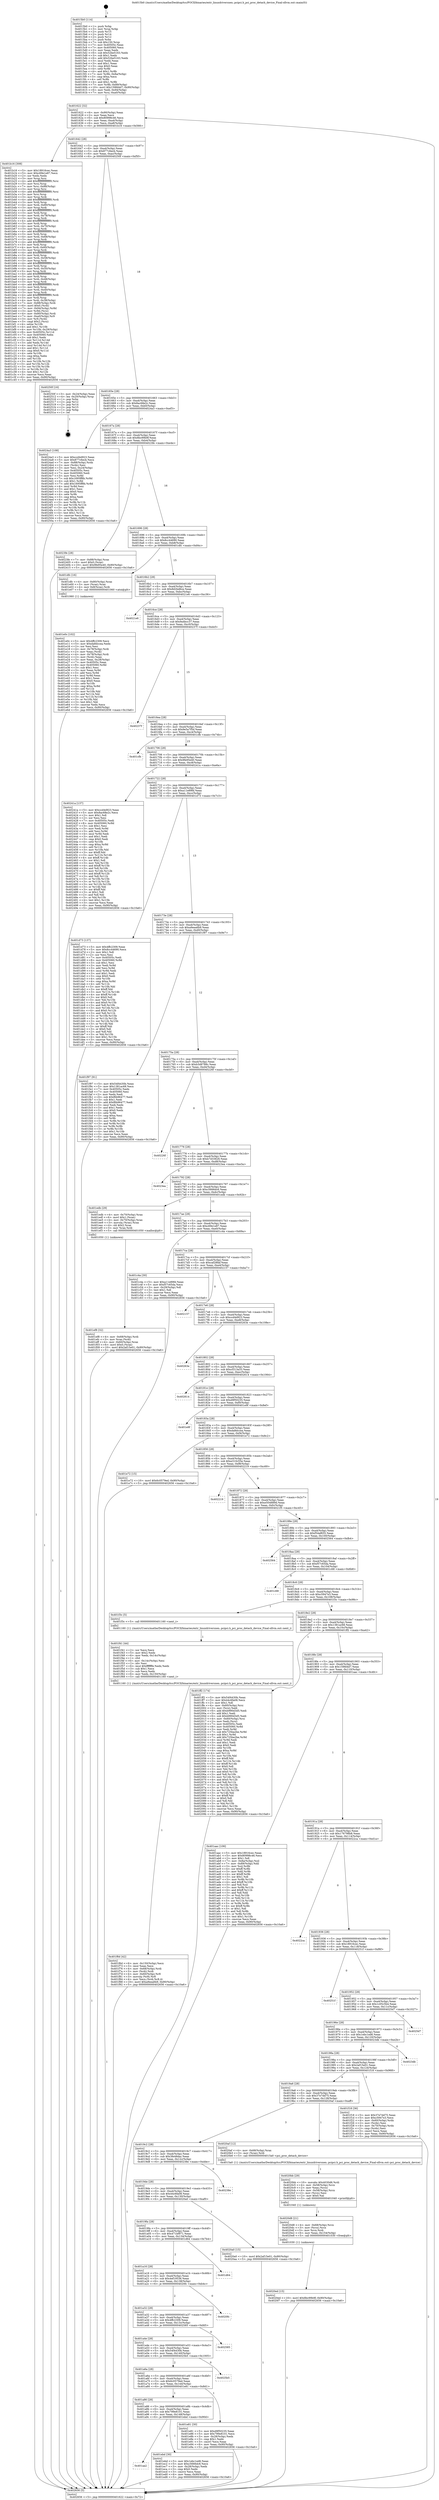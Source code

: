 digraph "0x4015b0" {
  label = "0x4015b0 (/mnt/c/Users/mathe/Desktop/tcc/POCII/binaries/extr_linuxdriversxen..pcipci.h_pci_proc_detach_device_Final-ollvm.out::main(0))"
  labelloc = "t"
  node[shape=record]

  Entry [label="",width=0.3,height=0.3,shape=circle,fillcolor=black,style=filled]
  "0x401622" [label="{
     0x401622 [32]\l
     | [instrs]\l
     &nbsp;&nbsp;0x401622 \<+6\>: mov -0x90(%rbp),%eax\l
     &nbsp;&nbsp;0x401628 \<+2\>: mov %eax,%ecx\l
     &nbsp;&nbsp;0x40162a \<+6\>: sub $0x80998c46,%ecx\l
     &nbsp;&nbsp;0x401630 \<+6\>: mov %eax,-0xa4(%rbp)\l
     &nbsp;&nbsp;0x401636 \<+6\>: mov %ecx,-0xa8(%rbp)\l
     &nbsp;&nbsp;0x40163c \<+6\>: je 0000000000401b16 \<main+0x566\>\l
  }"]
  "0x401b16" [label="{
     0x401b16 [308]\l
     | [instrs]\l
     &nbsp;&nbsp;0x401b16 \<+5\>: mov $0x18916cec,%eax\l
     &nbsp;&nbsp;0x401b1b \<+5\>: mov $0xc69e1e87,%ecx\l
     &nbsp;&nbsp;0x401b20 \<+2\>: xor %edx,%edx\l
     &nbsp;&nbsp;0x401b22 \<+3\>: mov %rsp,%rsi\l
     &nbsp;&nbsp;0x401b25 \<+4\>: add $0xfffffffffffffff0,%rsi\l
     &nbsp;&nbsp;0x401b29 \<+3\>: mov %rsi,%rsp\l
     &nbsp;&nbsp;0x401b2c \<+7\>: mov %rsi,-0x88(%rbp)\l
     &nbsp;&nbsp;0x401b33 \<+3\>: mov %rsp,%rsi\l
     &nbsp;&nbsp;0x401b36 \<+4\>: add $0xfffffffffffffff0,%rsi\l
     &nbsp;&nbsp;0x401b3a \<+3\>: mov %rsi,%rsp\l
     &nbsp;&nbsp;0x401b3d \<+3\>: mov %rsp,%rdi\l
     &nbsp;&nbsp;0x401b40 \<+4\>: add $0xfffffffffffffff0,%rdi\l
     &nbsp;&nbsp;0x401b44 \<+3\>: mov %rdi,%rsp\l
     &nbsp;&nbsp;0x401b47 \<+4\>: mov %rdi,-0x80(%rbp)\l
     &nbsp;&nbsp;0x401b4b \<+3\>: mov %rsp,%rdi\l
     &nbsp;&nbsp;0x401b4e \<+4\>: add $0xfffffffffffffff0,%rdi\l
     &nbsp;&nbsp;0x401b52 \<+3\>: mov %rdi,%rsp\l
     &nbsp;&nbsp;0x401b55 \<+4\>: mov %rdi,-0x78(%rbp)\l
     &nbsp;&nbsp;0x401b59 \<+3\>: mov %rsp,%rdi\l
     &nbsp;&nbsp;0x401b5c \<+4\>: add $0xfffffffffffffff0,%rdi\l
     &nbsp;&nbsp;0x401b60 \<+3\>: mov %rdi,%rsp\l
     &nbsp;&nbsp;0x401b63 \<+4\>: mov %rdi,-0x70(%rbp)\l
     &nbsp;&nbsp;0x401b67 \<+3\>: mov %rsp,%rdi\l
     &nbsp;&nbsp;0x401b6a \<+4\>: add $0xfffffffffffffff0,%rdi\l
     &nbsp;&nbsp;0x401b6e \<+3\>: mov %rdi,%rsp\l
     &nbsp;&nbsp;0x401b71 \<+4\>: mov %rdi,-0x68(%rbp)\l
     &nbsp;&nbsp;0x401b75 \<+3\>: mov %rsp,%rdi\l
     &nbsp;&nbsp;0x401b78 \<+4\>: add $0xfffffffffffffff0,%rdi\l
     &nbsp;&nbsp;0x401b7c \<+3\>: mov %rdi,%rsp\l
     &nbsp;&nbsp;0x401b7f \<+4\>: mov %rdi,-0x60(%rbp)\l
     &nbsp;&nbsp;0x401b83 \<+3\>: mov %rsp,%rdi\l
     &nbsp;&nbsp;0x401b86 \<+4\>: add $0xfffffffffffffff0,%rdi\l
     &nbsp;&nbsp;0x401b8a \<+3\>: mov %rdi,%rsp\l
     &nbsp;&nbsp;0x401b8d \<+4\>: mov %rdi,-0x58(%rbp)\l
     &nbsp;&nbsp;0x401b91 \<+3\>: mov %rsp,%rdi\l
     &nbsp;&nbsp;0x401b94 \<+4\>: add $0xfffffffffffffff0,%rdi\l
     &nbsp;&nbsp;0x401b98 \<+3\>: mov %rdi,%rsp\l
     &nbsp;&nbsp;0x401b9b \<+4\>: mov %rdi,-0x50(%rbp)\l
     &nbsp;&nbsp;0x401b9f \<+3\>: mov %rsp,%rdi\l
     &nbsp;&nbsp;0x401ba2 \<+4\>: add $0xfffffffffffffff0,%rdi\l
     &nbsp;&nbsp;0x401ba6 \<+3\>: mov %rdi,%rsp\l
     &nbsp;&nbsp;0x401ba9 \<+4\>: mov %rdi,-0x48(%rbp)\l
     &nbsp;&nbsp;0x401bad \<+3\>: mov %rsp,%rdi\l
     &nbsp;&nbsp;0x401bb0 \<+4\>: add $0xfffffffffffffff0,%rdi\l
     &nbsp;&nbsp;0x401bb4 \<+3\>: mov %rdi,%rsp\l
     &nbsp;&nbsp;0x401bb7 \<+4\>: mov %rdi,-0x40(%rbp)\l
     &nbsp;&nbsp;0x401bbb \<+3\>: mov %rsp,%rdi\l
     &nbsp;&nbsp;0x401bbe \<+4\>: add $0xfffffffffffffff0,%rdi\l
     &nbsp;&nbsp;0x401bc2 \<+3\>: mov %rdi,%rsp\l
     &nbsp;&nbsp;0x401bc5 \<+4\>: mov %rdi,-0x38(%rbp)\l
     &nbsp;&nbsp;0x401bc9 \<+7\>: mov -0x88(%rbp),%rdi\l
     &nbsp;&nbsp;0x401bd0 \<+6\>: movl $0x0,(%rdi)\l
     &nbsp;&nbsp;0x401bd6 \<+7\>: mov -0x94(%rbp),%r8d\l
     &nbsp;&nbsp;0x401bdd \<+3\>: mov %r8d,(%rsi)\l
     &nbsp;&nbsp;0x401be0 \<+4\>: mov -0x80(%rbp),%rdi\l
     &nbsp;&nbsp;0x401be4 \<+7\>: mov -0xa0(%rbp),%r9\l
     &nbsp;&nbsp;0x401beb \<+3\>: mov %r9,(%rdi)\l
     &nbsp;&nbsp;0x401bee \<+3\>: cmpl $0x2,(%rsi)\l
     &nbsp;&nbsp;0x401bf1 \<+4\>: setne %r10b\l
     &nbsp;&nbsp;0x401bf5 \<+4\>: and $0x1,%r10b\l
     &nbsp;&nbsp;0x401bf9 \<+4\>: mov %r10b,-0x29(%rbp)\l
     &nbsp;&nbsp;0x401bfd \<+8\>: mov 0x40505c,%r11d\l
     &nbsp;&nbsp;0x401c05 \<+7\>: mov 0x405060,%ebx\l
     &nbsp;&nbsp;0x401c0c \<+3\>: sub $0x1,%edx\l
     &nbsp;&nbsp;0x401c0f \<+3\>: mov %r11d,%r14d\l
     &nbsp;&nbsp;0x401c12 \<+3\>: add %edx,%r14d\l
     &nbsp;&nbsp;0x401c15 \<+4\>: imul %r14d,%r11d\l
     &nbsp;&nbsp;0x401c19 \<+4\>: and $0x1,%r11d\l
     &nbsp;&nbsp;0x401c1d \<+4\>: cmp $0x0,%r11d\l
     &nbsp;&nbsp;0x401c21 \<+4\>: sete %r10b\l
     &nbsp;&nbsp;0x401c25 \<+3\>: cmp $0xa,%ebx\l
     &nbsp;&nbsp;0x401c28 \<+4\>: setl %r15b\l
     &nbsp;&nbsp;0x401c2c \<+3\>: mov %r10b,%r12b\l
     &nbsp;&nbsp;0x401c2f \<+3\>: and %r15b,%r12b\l
     &nbsp;&nbsp;0x401c32 \<+3\>: xor %r15b,%r10b\l
     &nbsp;&nbsp;0x401c35 \<+3\>: or %r10b,%r12b\l
     &nbsp;&nbsp;0x401c38 \<+4\>: test $0x1,%r12b\l
     &nbsp;&nbsp;0x401c3c \<+3\>: cmovne %ecx,%eax\l
     &nbsp;&nbsp;0x401c3f \<+6\>: mov %eax,-0x90(%rbp)\l
     &nbsp;&nbsp;0x401c45 \<+5\>: jmp 0000000000402656 \<main+0x10a6\>\l
  }"]
  "0x401642" [label="{
     0x401642 [28]\l
     | [instrs]\l
     &nbsp;&nbsp;0x401642 \<+5\>: jmp 0000000000401647 \<main+0x97\>\l
     &nbsp;&nbsp;0x401647 \<+6\>: mov -0xa4(%rbp),%eax\l
     &nbsp;&nbsp;0x40164d \<+5\>: sub $0x877c6ecb,%eax\l
     &nbsp;&nbsp;0x401652 \<+6\>: mov %eax,-0xac(%rbp)\l
     &nbsp;&nbsp;0x401658 \<+6\>: je 000000000040250f \<main+0xf5f\>\l
  }"]
  Exit [label="",width=0.3,height=0.3,shape=circle,fillcolor=black,style=filled,peripheries=2]
  "0x40250f" [label="{
     0x40250f [16]\l
     | [instrs]\l
     &nbsp;&nbsp;0x40250f \<+3\>: mov -0x24(%rbp),%eax\l
     &nbsp;&nbsp;0x402512 \<+4\>: lea -0x20(%rbp),%rsp\l
     &nbsp;&nbsp;0x402516 \<+1\>: pop %rbx\l
     &nbsp;&nbsp;0x402517 \<+2\>: pop %r12\l
     &nbsp;&nbsp;0x402519 \<+2\>: pop %r14\l
     &nbsp;&nbsp;0x40251b \<+2\>: pop %r15\l
     &nbsp;&nbsp;0x40251d \<+1\>: pop %rbp\l
     &nbsp;&nbsp;0x40251e \<+1\>: ret\l
  }"]
  "0x40165e" [label="{
     0x40165e [28]\l
     | [instrs]\l
     &nbsp;&nbsp;0x40165e \<+5\>: jmp 0000000000401663 \<main+0xb3\>\l
     &nbsp;&nbsp;0x401663 \<+6\>: mov -0xa4(%rbp),%eax\l
     &nbsp;&nbsp;0x401669 \<+5\>: sub $0x8ac68e2c,%eax\l
     &nbsp;&nbsp;0x40166e \<+6\>: mov %eax,-0xb0(%rbp)\l
     &nbsp;&nbsp;0x401674 \<+6\>: je 00000000004024a3 \<main+0xef3\>\l
  }"]
  "0x4020ed" [label="{
     0x4020ed [15]\l
     | [instrs]\l
     &nbsp;&nbsp;0x4020ed \<+10\>: movl $0x8bc99b9f,-0x90(%rbp)\l
     &nbsp;&nbsp;0x4020f7 \<+5\>: jmp 0000000000402656 \<main+0x10a6\>\l
  }"]
  "0x4024a3" [label="{
     0x4024a3 [108]\l
     | [instrs]\l
     &nbsp;&nbsp;0x4024a3 \<+5\>: mov $0xccd4d923,%eax\l
     &nbsp;&nbsp;0x4024a8 \<+5\>: mov $0x877c6ecb,%ecx\l
     &nbsp;&nbsp;0x4024ad \<+7\>: mov -0x88(%rbp),%rdx\l
     &nbsp;&nbsp;0x4024b4 \<+2\>: mov (%rdx),%esi\l
     &nbsp;&nbsp;0x4024b6 \<+3\>: mov %esi,-0x24(%rbp)\l
     &nbsp;&nbsp;0x4024b9 \<+7\>: mov 0x40505c,%esi\l
     &nbsp;&nbsp;0x4024c0 \<+7\>: mov 0x405060,%edi\l
     &nbsp;&nbsp;0x4024c7 \<+3\>: mov %esi,%r8d\l
     &nbsp;&nbsp;0x4024ca \<+7\>: sub $0x1695ff8b,%r8d\l
     &nbsp;&nbsp;0x4024d1 \<+4\>: sub $0x1,%r8d\l
     &nbsp;&nbsp;0x4024d5 \<+7\>: add $0x1695ff8b,%r8d\l
     &nbsp;&nbsp;0x4024dc \<+4\>: imul %r8d,%esi\l
     &nbsp;&nbsp;0x4024e0 \<+3\>: and $0x1,%esi\l
     &nbsp;&nbsp;0x4024e3 \<+3\>: cmp $0x0,%esi\l
     &nbsp;&nbsp;0x4024e6 \<+4\>: sete %r9b\l
     &nbsp;&nbsp;0x4024ea \<+3\>: cmp $0xa,%edi\l
     &nbsp;&nbsp;0x4024ed \<+4\>: setl %r10b\l
     &nbsp;&nbsp;0x4024f1 \<+3\>: mov %r9b,%r11b\l
     &nbsp;&nbsp;0x4024f4 \<+3\>: and %r10b,%r11b\l
     &nbsp;&nbsp;0x4024f7 \<+3\>: xor %r10b,%r9b\l
     &nbsp;&nbsp;0x4024fa \<+3\>: or %r9b,%r11b\l
     &nbsp;&nbsp;0x4024fd \<+4\>: test $0x1,%r11b\l
     &nbsp;&nbsp;0x402501 \<+3\>: cmovne %ecx,%eax\l
     &nbsp;&nbsp;0x402504 \<+6\>: mov %eax,-0x90(%rbp)\l
     &nbsp;&nbsp;0x40250a \<+5\>: jmp 0000000000402656 \<main+0x10a6\>\l
  }"]
  "0x40167a" [label="{
     0x40167a [28]\l
     | [instrs]\l
     &nbsp;&nbsp;0x40167a \<+5\>: jmp 000000000040167f \<main+0xcf\>\l
     &nbsp;&nbsp;0x40167f \<+6\>: mov -0xa4(%rbp),%eax\l
     &nbsp;&nbsp;0x401685 \<+5\>: sub $0x8bc99b9f,%eax\l
     &nbsp;&nbsp;0x40168a \<+6\>: mov %eax,-0xb4(%rbp)\l
     &nbsp;&nbsp;0x401690 \<+6\>: je 00000000004023fe \<main+0xe4e\>\l
  }"]
  "0x4020d8" [label="{
     0x4020d8 [21]\l
     | [instrs]\l
     &nbsp;&nbsp;0x4020d8 \<+4\>: mov -0x68(%rbp),%rcx\l
     &nbsp;&nbsp;0x4020dc \<+3\>: mov (%rcx),%rcx\l
     &nbsp;&nbsp;0x4020df \<+3\>: mov %rcx,%rdi\l
     &nbsp;&nbsp;0x4020e2 \<+6\>: mov %eax,-0x154(%rbp)\l
     &nbsp;&nbsp;0x4020e8 \<+5\>: call 0000000000401030 \<free@plt\>\l
     | [calls]\l
     &nbsp;&nbsp;0x401030 \{1\} (unknown)\l
  }"]
  "0x4023fe" [label="{
     0x4023fe [28]\l
     | [instrs]\l
     &nbsp;&nbsp;0x4023fe \<+7\>: mov -0x88(%rbp),%rax\l
     &nbsp;&nbsp;0x402405 \<+6\>: movl $0x0,(%rax)\l
     &nbsp;&nbsp;0x40240b \<+10\>: movl $0x9fe95e40,-0x90(%rbp)\l
     &nbsp;&nbsp;0x402415 \<+5\>: jmp 0000000000402656 \<main+0x10a6\>\l
  }"]
  "0x401696" [label="{
     0x401696 [28]\l
     | [instrs]\l
     &nbsp;&nbsp;0x401696 \<+5\>: jmp 000000000040169b \<main+0xeb\>\l
     &nbsp;&nbsp;0x40169b \<+6\>: mov -0xa4(%rbp),%eax\l
     &nbsp;&nbsp;0x4016a1 \<+5\>: sub $0x8cc44690,%eax\l
     &nbsp;&nbsp;0x4016a6 \<+6\>: mov %eax,-0xb8(%rbp)\l
     &nbsp;&nbsp;0x4016ac \<+6\>: je 0000000000401dfc \<main+0x84c\>\l
  }"]
  "0x4020bb" [label="{
     0x4020bb [29]\l
     | [instrs]\l
     &nbsp;&nbsp;0x4020bb \<+10\>: movabs $0x4030d6,%rdi\l
     &nbsp;&nbsp;0x4020c5 \<+4\>: mov -0x58(%rbp),%rcx\l
     &nbsp;&nbsp;0x4020c9 \<+2\>: mov %eax,(%rcx)\l
     &nbsp;&nbsp;0x4020cb \<+4\>: mov -0x58(%rbp),%rcx\l
     &nbsp;&nbsp;0x4020cf \<+2\>: mov (%rcx),%esi\l
     &nbsp;&nbsp;0x4020d1 \<+2\>: mov $0x0,%al\l
     &nbsp;&nbsp;0x4020d3 \<+5\>: call 0000000000401040 \<printf@plt\>\l
     | [calls]\l
     &nbsp;&nbsp;0x401040 \{1\} (unknown)\l
  }"]
  "0x401dfc" [label="{
     0x401dfc [16]\l
     | [instrs]\l
     &nbsp;&nbsp;0x401dfc \<+4\>: mov -0x80(%rbp),%rax\l
     &nbsp;&nbsp;0x401e00 \<+3\>: mov (%rax),%rax\l
     &nbsp;&nbsp;0x401e03 \<+4\>: mov 0x8(%rax),%rdi\l
     &nbsp;&nbsp;0x401e07 \<+5\>: call 0000000000401060 \<atoi@plt\>\l
     | [calls]\l
     &nbsp;&nbsp;0x401060 \{1\} (unknown)\l
  }"]
  "0x4016b2" [label="{
     0x4016b2 [28]\l
     | [instrs]\l
     &nbsp;&nbsp;0x4016b2 \<+5\>: jmp 00000000004016b7 \<main+0x107\>\l
     &nbsp;&nbsp;0x4016b7 \<+6\>: mov -0xa4(%rbp),%eax\l
     &nbsp;&nbsp;0x4016bd \<+5\>: sub $0x8d2bd6ce,%eax\l
     &nbsp;&nbsp;0x4016c2 \<+6\>: mov %eax,-0xbc(%rbp)\l
     &nbsp;&nbsp;0x4016c8 \<+6\>: je 00000000004021e6 \<main+0xc36\>\l
  }"]
  "0x401f6d" [label="{
     0x401f6d [42]\l
     | [instrs]\l
     &nbsp;&nbsp;0x401f6d \<+6\>: mov -0x150(%rbp),%ecx\l
     &nbsp;&nbsp;0x401f73 \<+3\>: imul %eax,%ecx\l
     &nbsp;&nbsp;0x401f76 \<+4\>: mov -0x68(%rbp),%rdi\l
     &nbsp;&nbsp;0x401f7a \<+3\>: mov (%rdi),%rdi\l
     &nbsp;&nbsp;0x401f7d \<+4\>: mov -0x60(%rbp),%r8\l
     &nbsp;&nbsp;0x401f81 \<+3\>: movslq (%r8),%r8\l
     &nbsp;&nbsp;0x401f84 \<+4\>: mov %ecx,(%rdi,%r8,4)\l
     &nbsp;&nbsp;0x401f88 \<+10\>: movl $0xa9eea6b9,-0x90(%rbp)\l
     &nbsp;&nbsp;0x401f92 \<+5\>: jmp 0000000000402656 \<main+0x10a6\>\l
  }"]
  "0x4021e6" [label="{
     0x4021e6\l
  }", style=dashed]
  "0x4016ce" [label="{
     0x4016ce [28]\l
     | [instrs]\l
     &nbsp;&nbsp;0x4016ce \<+5\>: jmp 00000000004016d3 \<main+0x123\>\l
     &nbsp;&nbsp;0x4016d3 \<+6\>: mov -0xa4(%rbp),%eax\l
     &nbsp;&nbsp;0x4016d9 \<+5\>: sub $0x9a4bcc37,%eax\l
     &nbsp;&nbsp;0x4016de \<+6\>: mov %eax,-0xc0(%rbp)\l
     &nbsp;&nbsp;0x4016e4 \<+6\>: je 000000000040237f \<main+0xdcf\>\l
  }"]
  "0x401f41" [label="{
     0x401f41 [44]\l
     | [instrs]\l
     &nbsp;&nbsp;0x401f41 \<+2\>: xor %ecx,%ecx\l
     &nbsp;&nbsp;0x401f43 \<+5\>: mov $0x2,%edx\l
     &nbsp;&nbsp;0x401f48 \<+6\>: mov %edx,-0x14c(%rbp)\l
     &nbsp;&nbsp;0x401f4e \<+1\>: cltd\l
     &nbsp;&nbsp;0x401f4f \<+6\>: mov -0x14c(%rbp),%esi\l
     &nbsp;&nbsp;0x401f55 \<+2\>: idiv %esi\l
     &nbsp;&nbsp;0x401f57 \<+6\>: imul $0xfffffffe,%edx,%edx\l
     &nbsp;&nbsp;0x401f5d \<+3\>: sub $0x1,%ecx\l
     &nbsp;&nbsp;0x401f60 \<+2\>: sub %ecx,%edx\l
     &nbsp;&nbsp;0x401f62 \<+6\>: mov %edx,-0x150(%rbp)\l
     &nbsp;&nbsp;0x401f68 \<+5\>: call 0000000000401160 \<next_i\>\l
     | [calls]\l
     &nbsp;&nbsp;0x401160 \{1\} (/mnt/c/Users/mathe/Desktop/tcc/POCII/binaries/extr_linuxdriversxen..pcipci.h_pci_proc_detach_device_Final-ollvm.out::next_i)\l
  }"]
  "0x40237f" [label="{
     0x40237f\l
  }", style=dashed]
  "0x4016ea" [label="{
     0x4016ea [28]\l
     | [instrs]\l
     &nbsp;&nbsp;0x4016ea \<+5\>: jmp 00000000004016ef \<main+0x13f\>\l
     &nbsp;&nbsp;0x4016ef \<+6\>: mov -0xa4(%rbp),%eax\l
     &nbsp;&nbsp;0x4016f5 \<+5\>: sub $0x9e5a7f5d,%eax\l
     &nbsp;&nbsp;0x4016fa \<+6\>: mov %eax,-0xc4(%rbp)\l
     &nbsp;&nbsp;0x401700 \<+6\>: je 0000000000401cfb \<main+0x74b\>\l
  }"]
  "0x401ef8" [label="{
     0x401ef8 [32]\l
     | [instrs]\l
     &nbsp;&nbsp;0x401ef8 \<+4\>: mov -0x68(%rbp),%rdi\l
     &nbsp;&nbsp;0x401efc \<+3\>: mov %rax,(%rdi)\l
     &nbsp;&nbsp;0x401eff \<+4\>: mov -0x60(%rbp),%rax\l
     &nbsp;&nbsp;0x401f03 \<+6\>: movl $0x0,(%rax)\l
     &nbsp;&nbsp;0x401f09 \<+10\>: movl $0x2af15e01,-0x90(%rbp)\l
     &nbsp;&nbsp;0x401f13 \<+5\>: jmp 0000000000402656 \<main+0x10a6\>\l
  }"]
  "0x401cfb" [label="{
     0x401cfb\l
  }", style=dashed]
  "0x401706" [label="{
     0x401706 [28]\l
     | [instrs]\l
     &nbsp;&nbsp;0x401706 \<+5\>: jmp 000000000040170b \<main+0x15b\>\l
     &nbsp;&nbsp;0x40170b \<+6\>: mov -0xa4(%rbp),%eax\l
     &nbsp;&nbsp;0x401711 \<+5\>: sub $0x9fe95e40,%eax\l
     &nbsp;&nbsp;0x401716 \<+6\>: mov %eax,-0xc8(%rbp)\l
     &nbsp;&nbsp;0x40171c \<+6\>: je 000000000040241a \<main+0xe6a\>\l
  }"]
  "0x401aa2" [label="{
     0x401aa2\l
  }", style=dashed]
  "0x40241a" [label="{
     0x40241a [137]\l
     | [instrs]\l
     &nbsp;&nbsp;0x40241a \<+5\>: mov $0xccd4d923,%eax\l
     &nbsp;&nbsp;0x40241f \<+5\>: mov $0x8ac68e2c,%ecx\l
     &nbsp;&nbsp;0x402424 \<+2\>: mov $0x1,%dl\l
     &nbsp;&nbsp;0x402426 \<+2\>: xor %esi,%esi\l
     &nbsp;&nbsp;0x402428 \<+7\>: mov 0x40505c,%edi\l
     &nbsp;&nbsp;0x40242f \<+8\>: mov 0x405060,%r8d\l
     &nbsp;&nbsp;0x402437 \<+3\>: sub $0x1,%esi\l
     &nbsp;&nbsp;0x40243a \<+3\>: mov %edi,%r9d\l
     &nbsp;&nbsp;0x40243d \<+3\>: add %esi,%r9d\l
     &nbsp;&nbsp;0x402440 \<+4\>: imul %r9d,%edi\l
     &nbsp;&nbsp;0x402444 \<+3\>: and $0x1,%edi\l
     &nbsp;&nbsp;0x402447 \<+3\>: cmp $0x0,%edi\l
     &nbsp;&nbsp;0x40244a \<+4\>: sete %r10b\l
     &nbsp;&nbsp;0x40244e \<+4\>: cmp $0xa,%r8d\l
     &nbsp;&nbsp;0x402452 \<+4\>: setl %r11b\l
     &nbsp;&nbsp;0x402456 \<+3\>: mov %r10b,%bl\l
     &nbsp;&nbsp;0x402459 \<+3\>: xor $0xff,%bl\l
     &nbsp;&nbsp;0x40245c \<+3\>: mov %r11b,%r14b\l
     &nbsp;&nbsp;0x40245f \<+4\>: xor $0xff,%r14b\l
     &nbsp;&nbsp;0x402463 \<+3\>: xor $0x1,%dl\l
     &nbsp;&nbsp;0x402466 \<+3\>: mov %bl,%r15b\l
     &nbsp;&nbsp;0x402469 \<+4\>: and $0xff,%r15b\l
     &nbsp;&nbsp;0x40246d \<+3\>: and %dl,%r10b\l
     &nbsp;&nbsp;0x402470 \<+3\>: mov %r14b,%r12b\l
     &nbsp;&nbsp;0x402473 \<+4\>: and $0xff,%r12b\l
     &nbsp;&nbsp;0x402477 \<+3\>: and %dl,%r11b\l
     &nbsp;&nbsp;0x40247a \<+3\>: or %r10b,%r15b\l
     &nbsp;&nbsp;0x40247d \<+3\>: or %r11b,%r12b\l
     &nbsp;&nbsp;0x402480 \<+3\>: xor %r12b,%r15b\l
     &nbsp;&nbsp;0x402483 \<+3\>: or %r14b,%bl\l
     &nbsp;&nbsp;0x402486 \<+3\>: xor $0xff,%bl\l
     &nbsp;&nbsp;0x402489 \<+3\>: or $0x1,%dl\l
     &nbsp;&nbsp;0x40248c \<+2\>: and %dl,%bl\l
     &nbsp;&nbsp;0x40248e \<+3\>: or %bl,%r15b\l
     &nbsp;&nbsp;0x402491 \<+4\>: test $0x1,%r15b\l
     &nbsp;&nbsp;0x402495 \<+3\>: cmovne %ecx,%eax\l
     &nbsp;&nbsp;0x402498 \<+6\>: mov %eax,-0x90(%rbp)\l
     &nbsp;&nbsp;0x40249e \<+5\>: jmp 0000000000402656 \<main+0x10a6\>\l
  }"]
  "0x401722" [label="{
     0x401722 [28]\l
     | [instrs]\l
     &nbsp;&nbsp;0x401722 \<+5\>: jmp 0000000000401727 \<main+0x177\>\l
     &nbsp;&nbsp;0x401727 \<+6\>: mov -0xa4(%rbp),%eax\l
     &nbsp;&nbsp;0x40172d \<+5\>: sub $0xa11e89fd,%eax\l
     &nbsp;&nbsp;0x401732 \<+6\>: mov %eax,-0xcc(%rbp)\l
     &nbsp;&nbsp;0x401738 \<+6\>: je 0000000000401d73 \<main+0x7c3\>\l
  }"]
  "0x401ebd" [label="{
     0x401ebd [30]\l
     | [instrs]\l
     &nbsp;&nbsp;0x401ebd \<+5\>: mov $0x1ebc1ed6,%eax\l
     &nbsp;&nbsp;0x401ec2 \<+5\>: mov $0xc5666dc6,%ecx\l
     &nbsp;&nbsp;0x401ec7 \<+3\>: mov -0x28(%rbp),%edx\l
     &nbsp;&nbsp;0x401eca \<+3\>: cmp $0x0,%edx\l
     &nbsp;&nbsp;0x401ecd \<+3\>: cmove %ecx,%eax\l
     &nbsp;&nbsp;0x401ed0 \<+6\>: mov %eax,-0x90(%rbp)\l
     &nbsp;&nbsp;0x401ed6 \<+5\>: jmp 0000000000402656 \<main+0x10a6\>\l
  }"]
  "0x401d73" [label="{
     0x401d73 [137]\l
     | [instrs]\l
     &nbsp;&nbsp;0x401d73 \<+5\>: mov $0x4ffc2309,%eax\l
     &nbsp;&nbsp;0x401d78 \<+5\>: mov $0x8cc44690,%ecx\l
     &nbsp;&nbsp;0x401d7d \<+2\>: mov $0x1,%dl\l
     &nbsp;&nbsp;0x401d7f \<+2\>: xor %esi,%esi\l
     &nbsp;&nbsp;0x401d81 \<+7\>: mov 0x40505c,%edi\l
     &nbsp;&nbsp;0x401d88 \<+8\>: mov 0x405060,%r8d\l
     &nbsp;&nbsp;0x401d90 \<+3\>: sub $0x1,%esi\l
     &nbsp;&nbsp;0x401d93 \<+3\>: mov %edi,%r9d\l
     &nbsp;&nbsp;0x401d96 \<+3\>: add %esi,%r9d\l
     &nbsp;&nbsp;0x401d99 \<+4\>: imul %r9d,%edi\l
     &nbsp;&nbsp;0x401d9d \<+3\>: and $0x1,%edi\l
     &nbsp;&nbsp;0x401da0 \<+3\>: cmp $0x0,%edi\l
     &nbsp;&nbsp;0x401da3 \<+4\>: sete %r10b\l
     &nbsp;&nbsp;0x401da7 \<+4\>: cmp $0xa,%r8d\l
     &nbsp;&nbsp;0x401dab \<+4\>: setl %r11b\l
     &nbsp;&nbsp;0x401daf \<+3\>: mov %r10b,%bl\l
     &nbsp;&nbsp;0x401db2 \<+3\>: xor $0xff,%bl\l
     &nbsp;&nbsp;0x401db5 \<+3\>: mov %r11b,%r14b\l
     &nbsp;&nbsp;0x401db8 \<+4\>: xor $0xff,%r14b\l
     &nbsp;&nbsp;0x401dbc \<+3\>: xor $0x0,%dl\l
     &nbsp;&nbsp;0x401dbf \<+3\>: mov %bl,%r15b\l
     &nbsp;&nbsp;0x401dc2 \<+4\>: and $0x0,%r15b\l
     &nbsp;&nbsp;0x401dc6 \<+3\>: and %dl,%r10b\l
     &nbsp;&nbsp;0x401dc9 \<+3\>: mov %r14b,%r12b\l
     &nbsp;&nbsp;0x401dcc \<+4\>: and $0x0,%r12b\l
     &nbsp;&nbsp;0x401dd0 \<+3\>: and %dl,%r11b\l
     &nbsp;&nbsp;0x401dd3 \<+3\>: or %r10b,%r15b\l
     &nbsp;&nbsp;0x401dd6 \<+3\>: or %r11b,%r12b\l
     &nbsp;&nbsp;0x401dd9 \<+3\>: xor %r12b,%r15b\l
     &nbsp;&nbsp;0x401ddc \<+3\>: or %r14b,%bl\l
     &nbsp;&nbsp;0x401ddf \<+3\>: xor $0xff,%bl\l
     &nbsp;&nbsp;0x401de2 \<+3\>: or $0x0,%dl\l
     &nbsp;&nbsp;0x401de5 \<+2\>: and %dl,%bl\l
     &nbsp;&nbsp;0x401de7 \<+3\>: or %bl,%r15b\l
     &nbsp;&nbsp;0x401dea \<+4\>: test $0x1,%r15b\l
     &nbsp;&nbsp;0x401dee \<+3\>: cmovne %ecx,%eax\l
     &nbsp;&nbsp;0x401df1 \<+6\>: mov %eax,-0x90(%rbp)\l
     &nbsp;&nbsp;0x401df7 \<+5\>: jmp 0000000000402656 \<main+0x10a6\>\l
  }"]
  "0x40173e" [label="{
     0x40173e [28]\l
     | [instrs]\l
     &nbsp;&nbsp;0x40173e \<+5\>: jmp 0000000000401743 \<main+0x193\>\l
     &nbsp;&nbsp;0x401743 \<+6\>: mov -0xa4(%rbp),%eax\l
     &nbsp;&nbsp;0x401749 \<+5\>: sub $0xa9eea6b9,%eax\l
     &nbsp;&nbsp;0x40174e \<+6\>: mov %eax,-0xd0(%rbp)\l
     &nbsp;&nbsp;0x401754 \<+6\>: je 0000000000401f97 \<main+0x9e7\>\l
  }"]
  "0x401a86" [label="{
     0x401a86 [28]\l
     | [instrs]\l
     &nbsp;&nbsp;0x401a86 \<+5\>: jmp 0000000000401a8b \<main+0x4db\>\l
     &nbsp;&nbsp;0x401a8b \<+6\>: mov -0xa4(%rbp),%eax\l
     &nbsp;&nbsp;0x401a91 \<+5\>: sub $0x799e8101,%eax\l
     &nbsp;&nbsp;0x401a96 \<+6\>: mov %eax,-0x148(%rbp)\l
     &nbsp;&nbsp;0x401a9c \<+6\>: je 0000000000401ebd \<main+0x90d\>\l
  }"]
  "0x401f97" [label="{
     0x401f97 [91]\l
     | [instrs]\l
     &nbsp;&nbsp;0x401f97 \<+5\>: mov $0x54f4430b,%eax\l
     &nbsp;&nbsp;0x401f9c \<+5\>: mov $0x1381ac68,%ecx\l
     &nbsp;&nbsp;0x401fa1 \<+7\>: mov 0x40505c,%edx\l
     &nbsp;&nbsp;0x401fa8 \<+7\>: mov 0x405060,%esi\l
     &nbsp;&nbsp;0x401faf \<+2\>: mov %edx,%edi\l
     &nbsp;&nbsp;0x401fb1 \<+6\>: sub $0xf6b96477,%edi\l
     &nbsp;&nbsp;0x401fb7 \<+3\>: sub $0x1,%edi\l
     &nbsp;&nbsp;0x401fba \<+6\>: add $0xf6b96477,%edi\l
     &nbsp;&nbsp;0x401fc0 \<+3\>: imul %edi,%edx\l
     &nbsp;&nbsp;0x401fc3 \<+3\>: and $0x1,%edx\l
     &nbsp;&nbsp;0x401fc6 \<+3\>: cmp $0x0,%edx\l
     &nbsp;&nbsp;0x401fc9 \<+4\>: sete %r8b\l
     &nbsp;&nbsp;0x401fcd \<+3\>: cmp $0xa,%esi\l
     &nbsp;&nbsp;0x401fd0 \<+4\>: setl %r9b\l
     &nbsp;&nbsp;0x401fd4 \<+3\>: mov %r8b,%r10b\l
     &nbsp;&nbsp;0x401fd7 \<+3\>: and %r9b,%r10b\l
     &nbsp;&nbsp;0x401fda \<+3\>: xor %r9b,%r8b\l
     &nbsp;&nbsp;0x401fdd \<+3\>: or %r8b,%r10b\l
     &nbsp;&nbsp;0x401fe0 \<+4\>: test $0x1,%r10b\l
     &nbsp;&nbsp;0x401fe4 \<+3\>: cmovne %ecx,%eax\l
     &nbsp;&nbsp;0x401fe7 \<+6\>: mov %eax,-0x90(%rbp)\l
     &nbsp;&nbsp;0x401fed \<+5\>: jmp 0000000000402656 \<main+0x10a6\>\l
  }"]
  "0x40175a" [label="{
     0x40175a [28]\l
     | [instrs]\l
     &nbsp;&nbsp;0x40175a \<+5\>: jmp 000000000040175f \<main+0x1af\>\l
     &nbsp;&nbsp;0x40175f \<+6\>: mov -0xa4(%rbp),%eax\l
     &nbsp;&nbsp;0x401765 \<+5\>: sub $0xb3d8788c,%eax\l
     &nbsp;&nbsp;0x40176a \<+6\>: mov %eax,-0xd4(%rbp)\l
     &nbsp;&nbsp;0x401770 \<+6\>: je 000000000040226f \<main+0xcbf\>\l
  }"]
  "0x401e81" [label="{
     0x401e81 [30]\l
     | [instrs]\l
     &nbsp;&nbsp;0x401e81 \<+5\>: mov $0xd9f50235,%eax\l
     &nbsp;&nbsp;0x401e86 \<+5\>: mov $0x799e8101,%ecx\l
     &nbsp;&nbsp;0x401e8b \<+3\>: mov -0x28(%rbp),%edx\l
     &nbsp;&nbsp;0x401e8e \<+3\>: cmp $0x1,%edx\l
     &nbsp;&nbsp;0x401e91 \<+3\>: cmovl %ecx,%eax\l
     &nbsp;&nbsp;0x401e94 \<+6\>: mov %eax,-0x90(%rbp)\l
     &nbsp;&nbsp;0x401e9a \<+5\>: jmp 0000000000402656 \<main+0x10a6\>\l
  }"]
  "0x40226f" [label="{
     0x40226f\l
  }", style=dashed]
  "0x401776" [label="{
     0x401776 [28]\l
     | [instrs]\l
     &nbsp;&nbsp;0x401776 \<+5\>: jmp 000000000040177b \<main+0x1cb\>\l
     &nbsp;&nbsp;0x40177b \<+6\>: mov -0xa4(%rbp),%eax\l
     &nbsp;&nbsp;0x401781 \<+5\>: sub $0xb7d33626,%eax\l
     &nbsp;&nbsp;0x401786 \<+6\>: mov %eax,-0xd8(%rbp)\l
     &nbsp;&nbsp;0x40178c \<+6\>: je 00000000004023ea \<main+0xe3a\>\l
  }"]
  "0x401a6a" [label="{
     0x401a6a [28]\l
     | [instrs]\l
     &nbsp;&nbsp;0x401a6a \<+5\>: jmp 0000000000401a6f \<main+0x4bf\>\l
     &nbsp;&nbsp;0x401a6f \<+6\>: mov -0xa4(%rbp),%eax\l
     &nbsp;&nbsp;0x401a75 \<+5\>: sub $0x6c0579ed,%eax\l
     &nbsp;&nbsp;0x401a7a \<+6\>: mov %eax,-0x144(%rbp)\l
     &nbsp;&nbsp;0x401a80 \<+6\>: je 0000000000401e81 \<main+0x8d1\>\l
  }"]
  "0x4023ea" [label="{
     0x4023ea\l
  }", style=dashed]
  "0x401792" [label="{
     0x401792 [28]\l
     | [instrs]\l
     &nbsp;&nbsp;0x401792 \<+5\>: jmp 0000000000401797 \<main+0x1e7\>\l
     &nbsp;&nbsp;0x401797 \<+6\>: mov -0xa4(%rbp),%eax\l
     &nbsp;&nbsp;0x40179d \<+5\>: sub $0xc5666dc6,%eax\l
     &nbsp;&nbsp;0x4017a2 \<+6\>: mov %eax,-0xdc(%rbp)\l
     &nbsp;&nbsp;0x4017a8 \<+6\>: je 0000000000401edb \<main+0x92b\>\l
  }"]
  "0x4025b5" [label="{
     0x4025b5\l
  }", style=dashed]
  "0x401edb" [label="{
     0x401edb [29]\l
     | [instrs]\l
     &nbsp;&nbsp;0x401edb \<+4\>: mov -0x70(%rbp),%rax\l
     &nbsp;&nbsp;0x401edf \<+6\>: movl $0x1,(%rax)\l
     &nbsp;&nbsp;0x401ee5 \<+4\>: mov -0x70(%rbp),%rax\l
     &nbsp;&nbsp;0x401ee9 \<+3\>: movslq (%rax),%rax\l
     &nbsp;&nbsp;0x401eec \<+4\>: shl $0x2,%rax\l
     &nbsp;&nbsp;0x401ef0 \<+3\>: mov %rax,%rdi\l
     &nbsp;&nbsp;0x401ef3 \<+5\>: call 0000000000401050 \<malloc@plt\>\l
     | [calls]\l
     &nbsp;&nbsp;0x401050 \{1\} (unknown)\l
  }"]
  "0x4017ae" [label="{
     0x4017ae [28]\l
     | [instrs]\l
     &nbsp;&nbsp;0x4017ae \<+5\>: jmp 00000000004017b3 \<main+0x203\>\l
     &nbsp;&nbsp;0x4017b3 \<+6\>: mov -0xa4(%rbp),%eax\l
     &nbsp;&nbsp;0x4017b9 \<+5\>: sub $0xc69e1e87,%eax\l
     &nbsp;&nbsp;0x4017be \<+6\>: mov %eax,-0xe0(%rbp)\l
     &nbsp;&nbsp;0x4017c4 \<+6\>: je 0000000000401c4a \<main+0x69a\>\l
  }"]
  "0x401a4e" [label="{
     0x401a4e [28]\l
     | [instrs]\l
     &nbsp;&nbsp;0x401a4e \<+5\>: jmp 0000000000401a53 \<main+0x4a3\>\l
     &nbsp;&nbsp;0x401a53 \<+6\>: mov -0xa4(%rbp),%eax\l
     &nbsp;&nbsp;0x401a59 \<+5\>: sub $0x54f4430b,%eax\l
     &nbsp;&nbsp;0x401a5e \<+6\>: mov %eax,-0x140(%rbp)\l
     &nbsp;&nbsp;0x401a64 \<+6\>: je 00000000004025b5 \<main+0x1005\>\l
  }"]
  "0x401c4a" [label="{
     0x401c4a [30]\l
     | [instrs]\l
     &nbsp;&nbsp;0x401c4a \<+5\>: mov $0xa11e89fd,%eax\l
     &nbsp;&nbsp;0x401c4f \<+5\>: mov $0xf57c65da,%ecx\l
     &nbsp;&nbsp;0x401c54 \<+3\>: mov -0x29(%rbp),%dl\l
     &nbsp;&nbsp;0x401c57 \<+3\>: test $0x1,%dl\l
     &nbsp;&nbsp;0x401c5a \<+3\>: cmovne %ecx,%eax\l
     &nbsp;&nbsp;0x401c5d \<+6\>: mov %eax,-0x90(%rbp)\l
     &nbsp;&nbsp;0x401c63 \<+5\>: jmp 0000000000402656 \<main+0x10a6\>\l
  }"]
  "0x4017ca" [label="{
     0x4017ca [28]\l
     | [instrs]\l
     &nbsp;&nbsp;0x4017ca \<+5\>: jmp 00000000004017cf \<main+0x21f\>\l
     &nbsp;&nbsp;0x4017cf \<+6\>: mov -0xa4(%rbp),%eax\l
     &nbsp;&nbsp;0x4017d5 \<+5\>: sub $0xcaf28faf,%eax\l
     &nbsp;&nbsp;0x4017da \<+6\>: mov %eax,-0xe4(%rbp)\l
     &nbsp;&nbsp;0x4017e0 \<+6\>: je 0000000000402157 \<main+0xba7\>\l
  }"]
  "0x402585" [label="{
     0x402585\l
  }", style=dashed]
  "0x402157" [label="{
     0x402157\l
  }", style=dashed]
  "0x4017e6" [label="{
     0x4017e6 [28]\l
     | [instrs]\l
     &nbsp;&nbsp;0x4017e6 \<+5\>: jmp 00000000004017eb \<main+0x23b\>\l
     &nbsp;&nbsp;0x4017eb \<+6\>: mov -0xa4(%rbp),%eax\l
     &nbsp;&nbsp;0x4017f1 \<+5\>: sub $0xccd4d923,%eax\l
     &nbsp;&nbsp;0x4017f6 \<+6\>: mov %eax,-0xe8(%rbp)\l
     &nbsp;&nbsp;0x4017fc \<+6\>: je 000000000040263e \<main+0x108e\>\l
  }"]
  "0x401a32" [label="{
     0x401a32 [28]\l
     | [instrs]\l
     &nbsp;&nbsp;0x401a32 \<+5\>: jmp 0000000000401a37 \<main+0x487\>\l
     &nbsp;&nbsp;0x401a37 \<+6\>: mov -0xa4(%rbp),%eax\l
     &nbsp;&nbsp;0x401a3d \<+5\>: sub $0x4ffc2309,%eax\l
     &nbsp;&nbsp;0x401a42 \<+6\>: mov %eax,-0x13c(%rbp)\l
     &nbsp;&nbsp;0x401a48 \<+6\>: je 0000000000402585 \<main+0xfd5\>\l
  }"]
  "0x40263e" [label="{
     0x40263e\l
  }", style=dashed]
  "0x401802" [label="{
     0x401802 [28]\l
     | [instrs]\l
     &nbsp;&nbsp;0x401802 \<+5\>: jmp 0000000000401807 \<main+0x257\>\l
     &nbsp;&nbsp;0x401807 \<+6\>: mov -0xa4(%rbp),%eax\l
     &nbsp;&nbsp;0x40180d \<+5\>: sub $0xcf313a33,%eax\l
     &nbsp;&nbsp;0x401812 \<+6\>: mov %eax,-0xec(%rbp)\l
     &nbsp;&nbsp;0x401818 \<+6\>: je 0000000000402614 \<main+0x1064\>\l
  }"]
  "0x4020fc" [label="{
     0x4020fc\l
  }", style=dashed]
  "0x402614" [label="{
     0x402614\l
  }", style=dashed]
  "0x40181e" [label="{
     0x40181e [28]\l
     | [instrs]\l
     &nbsp;&nbsp;0x40181e \<+5\>: jmp 0000000000401823 \<main+0x273\>\l
     &nbsp;&nbsp;0x401823 \<+6\>: mov -0xa4(%rbp),%eax\l
     &nbsp;&nbsp;0x401829 \<+5\>: sub $0xd9f50235,%eax\l
     &nbsp;&nbsp;0x40182e \<+6\>: mov %eax,-0xf0(%rbp)\l
     &nbsp;&nbsp;0x401834 \<+6\>: je 0000000000401e9f \<main+0x8ef\>\l
  }"]
  "0x401a16" [label="{
     0x401a16 [28]\l
     | [instrs]\l
     &nbsp;&nbsp;0x401a16 \<+5\>: jmp 0000000000401a1b \<main+0x46b\>\l
     &nbsp;&nbsp;0x401a1b \<+6\>: mov -0xa4(%rbp),%eax\l
     &nbsp;&nbsp;0x401a21 \<+5\>: sub $0x4ef19536,%eax\l
     &nbsp;&nbsp;0x401a26 \<+6\>: mov %eax,-0x138(%rbp)\l
     &nbsp;&nbsp;0x401a2c \<+6\>: je 00000000004020fc \<main+0xb4c\>\l
  }"]
  "0x401e9f" [label="{
     0x401e9f\l
  }", style=dashed]
  "0x40183a" [label="{
     0x40183a [28]\l
     | [instrs]\l
     &nbsp;&nbsp;0x40183a \<+5\>: jmp 000000000040183f \<main+0x28f\>\l
     &nbsp;&nbsp;0x40183f \<+6\>: mov -0xa4(%rbp),%eax\l
     &nbsp;&nbsp;0x401845 \<+5\>: sub $0xda8dccea,%eax\l
     &nbsp;&nbsp;0x40184a \<+6\>: mov %eax,-0xf4(%rbp)\l
     &nbsp;&nbsp;0x401850 \<+6\>: je 0000000000401e72 \<main+0x8c2\>\l
  }"]
  "0x401d64" [label="{
     0x401d64\l
  }", style=dashed]
  "0x401e72" [label="{
     0x401e72 [15]\l
     | [instrs]\l
     &nbsp;&nbsp;0x401e72 \<+10\>: movl $0x6c0579ed,-0x90(%rbp)\l
     &nbsp;&nbsp;0x401e7c \<+5\>: jmp 0000000000402656 \<main+0x10a6\>\l
  }"]
  "0x401856" [label="{
     0x401856 [28]\l
     | [instrs]\l
     &nbsp;&nbsp;0x401856 \<+5\>: jmp 000000000040185b \<main+0x2ab\>\l
     &nbsp;&nbsp;0x40185b \<+6\>: mov -0xa4(%rbp),%eax\l
     &nbsp;&nbsp;0x401861 \<+5\>: sub $0xe310c55e,%eax\l
     &nbsp;&nbsp;0x401866 \<+6\>: mov %eax,-0xf8(%rbp)\l
     &nbsp;&nbsp;0x40186c \<+6\>: je 0000000000402219 \<main+0xc69\>\l
  }"]
  "0x4019fa" [label="{
     0x4019fa [28]\l
     | [instrs]\l
     &nbsp;&nbsp;0x4019fa \<+5\>: jmp 00000000004019ff \<main+0x44f\>\l
     &nbsp;&nbsp;0x4019ff \<+6\>: mov -0xa4(%rbp),%eax\l
     &nbsp;&nbsp;0x401a05 \<+5\>: sub $0x471bf971,%eax\l
     &nbsp;&nbsp;0x401a0a \<+6\>: mov %eax,-0x134(%rbp)\l
     &nbsp;&nbsp;0x401a10 \<+6\>: je 0000000000401d64 \<main+0x7b4\>\l
  }"]
  "0x402219" [label="{
     0x402219\l
  }", style=dashed]
  "0x401872" [label="{
     0x401872 [28]\l
     | [instrs]\l
     &nbsp;&nbsp;0x401872 \<+5\>: jmp 0000000000401877 \<main+0x2c7\>\l
     &nbsp;&nbsp;0x401877 \<+6\>: mov -0xa4(%rbp),%eax\l
     &nbsp;&nbsp;0x40187d \<+5\>: sub $0xe504889d,%eax\l
     &nbsp;&nbsp;0x401882 \<+6\>: mov %eax,-0xfc(%rbp)\l
     &nbsp;&nbsp;0x401888 \<+6\>: je 00000000004021f5 \<main+0xc45\>\l
  }"]
  "0x4020a0" [label="{
     0x4020a0 [15]\l
     | [instrs]\l
     &nbsp;&nbsp;0x4020a0 \<+10\>: movl $0x2af15e01,-0x90(%rbp)\l
     &nbsp;&nbsp;0x4020aa \<+5\>: jmp 0000000000402656 \<main+0x10a6\>\l
  }"]
  "0x4021f5" [label="{
     0x4021f5\l
  }", style=dashed]
  "0x40188e" [label="{
     0x40188e [28]\l
     | [instrs]\l
     &nbsp;&nbsp;0x40188e \<+5\>: jmp 0000000000401893 \<main+0x2e3\>\l
     &nbsp;&nbsp;0x401893 \<+6\>: mov -0xa4(%rbp),%eax\l
     &nbsp;&nbsp;0x401899 \<+5\>: sub $0xf54af655,%eax\l
     &nbsp;&nbsp;0x40189e \<+6\>: mov %eax,-0x100(%rbp)\l
     &nbsp;&nbsp;0x4018a4 \<+6\>: je 0000000000402564 \<main+0xfb4\>\l
  }"]
  "0x4019de" [label="{
     0x4019de [28]\l
     | [instrs]\l
     &nbsp;&nbsp;0x4019de \<+5\>: jmp 00000000004019e3 \<main+0x433\>\l
     &nbsp;&nbsp;0x4019e3 \<+6\>: mov -0xa4(%rbp),%eax\l
     &nbsp;&nbsp;0x4019e9 \<+5\>: sub $0x44c6fa08,%eax\l
     &nbsp;&nbsp;0x4019ee \<+6\>: mov %eax,-0x130(%rbp)\l
     &nbsp;&nbsp;0x4019f4 \<+6\>: je 00000000004020a0 \<main+0xaf0\>\l
  }"]
  "0x402564" [label="{
     0x402564\l
  }", style=dashed]
  "0x4018aa" [label="{
     0x4018aa [28]\l
     | [instrs]\l
     &nbsp;&nbsp;0x4018aa \<+5\>: jmp 00000000004018af \<main+0x2ff\>\l
     &nbsp;&nbsp;0x4018af \<+6\>: mov -0xa4(%rbp),%eax\l
     &nbsp;&nbsp;0x4018b5 \<+5\>: sub $0xf57c65da,%eax\l
     &nbsp;&nbsp;0x4018ba \<+6\>: mov %eax,-0x104(%rbp)\l
     &nbsp;&nbsp;0x4018c0 \<+6\>: je 0000000000401c68 \<main+0x6b8\>\l
  }"]
  "0x40238e" [label="{
     0x40238e\l
  }", style=dashed]
  "0x401c68" [label="{
     0x401c68\l
  }", style=dashed]
  "0x4018c6" [label="{
     0x4018c6 [28]\l
     | [instrs]\l
     &nbsp;&nbsp;0x4018c6 \<+5\>: jmp 00000000004018cb \<main+0x31b\>\l
     &nbsp;&nbsp;0x4018cb \<+6\>: mov -0xa4(%rbp),%eax\l
     &nbsp;&nbsp;0x4018d1 \<+5\>: sub $0xc5947e3,%eax\l
     &nbsp;&nbsp;0x4018d6 \<+6\>: mov %eax,-0x108(%rbp)\l
     &nbsp;&nbsp;0x4018dc \<+6\>: je 0000000000401f3c \<main+0x98c\>\l
  }"]
  "0x4019c2" [label="{
     0x4019c2 [28]\l
     | [instrs]\l
     &nbsp;&nbsp;0x4019c2 \<+5\>: jmp 00000000004019c7 \<main+0x417\>\l
     &nbsp;&nbsp;0x4019c7 \<+6\>: mov -0xa4(%rbp),%eax\l
     &nbsp;&nbsp;0x4019cd \<+5\>: sub $0x3fe48dac,%eax\l
     &nbsp;&nbsp;0x4019d2 \<+6\>: mov %eax,-0x12c(%rbp)\l
     &nbsp;&nbsp;0x4019d8 \<+6\>: je 000000000040238e \<main+0xdde\>\l
  }"]
  "0x401f3c" [label="{
     0x401f3c [5]\l
     | [instrs]\l
     &nbsp;&nbsp;0x401f3c \<+5\>: call 0000000000401160 \<next_i\>\l
     | [calls]\l
     &nbsp;&nbsp;0x401160 \{1\} (/mnt/c/Users/mathe/Desktop/tcc/POCII/binaries/extr_linuxdriversxen..pcipci.h_pci_proc_detach_device_Final-ollvm.out::next_i)\l
  }"]
  "0x4018e2" [label="{
     0x4018e2 [28]\l
     | [instrs]\l
     &nbsp;&nbsp;0x4018e2 \<+5\>: jmp 00000000004018e7 \<main+0x337\>\l
     &nbsp;&nbsp;0x4018e7 \<+6\>: mov -0xa4(%rbp),%eax\l
     &nbsp;&nbsp;0x4018ed \<+5\>: sub $0x1381ac68,%eax\l
     &nbsp;&nbsp;0x4018f2 \<+6\>: mov %eax,-0x10c(%rbp)\l
     &nbsp;&nbsp;0x4018f8 \<+6\>: je 0000000000401ff2 \<main+0xa42\>\l
  }"]
  "0x4020af" [label="{
     0x4020af [12]\l
     | [instrs]\l
     &nbsp;&nbsp;0x4020af \<+4\>: mov -0x68(%rbp),%rax\l
     &nbsp;&nbsp;0x4020b3 \<+3\>: mov (%rax),%rdi\l
     &nbsp;&nbsp;0x4020b6 \<+5\>: call 00000000004015a0 \<pci_proc_detach_device\>\l
     | [calls]\l
     &nbsp;&nbsp;0x4015a0 \{1\} (/mnt/c/Users/mathe/Desktop/tcc/POCII/binaries/extr_linuxdriversxen..pcipci.h_pci_proc_detach_device_Final-ollvm.out::pci_proc_detach_device)\l
  }"]
  "0x401ff2" [label="{
     0x401ff2 [174]\l
     | [instrs]\l
     &nbsp;&nbsp;0x401ff2 \<+5\>: mov $0x54f4430b,%eax\l
     &nbsp;&nbsp;0x401ff7 \<+5\>: mov $0x44c6fa08,%ecx\l
     &nbsp;&nbsp;0x401ffc \<+2\>: mov $0x1,%dl\l
     &nbsp;&nbsp;0x401ffe \<+4\>: mov -0x60(%rbp),%rsi\l
     &nbsp;&nbsp;0x402002 \<+2\>: mov (%rsi),%edi\l
     &nbsp;&nbsp;0x402004 \<+6\>: add $0xb990d3d5,%edi\l
     &nbsp;&nbsp;0x40200a \<+3\>: add $0x1,%edi\l
     &nbsp;&nbsp;0x40200d \<+6\>: sub $0xb990d3d5,%edi\l
     &nbsp;&nbsp;0x402013 \<+4\>: mov -0x60(%rbp),%rsi\l
     &nbsp;&nbsp;0x402017 \<+2\>: mov %edi,(%rsi)\l
     &nbsp;&nbsp;0x402019 \<+7\>: mov 0x40505c,%edi\l
     &nbsp;&nbsp;0x402020 \<+8\>: mov 0x405060,%r8d\l
     &nbsp;&nbsp;0x402028 \<+3\>: mov %edi,%r9d\l
     &nbsp;&nbsp;0x40202b \<+7\>: sub $0x725ba2be,%r9d\l
     &nbsp;&nbsp;0x402032 \<+4\>: sub $0x1,%r9d\l
     &nbsp;&nbsp;0x402036 \<+7\>: add $0x725ba2be,%r9d\l
     &nbsp;&nbsp;0x40203d \<+4\>: imul %r9d,%edi\l
     &nbsp;&nbsp;0x402041 \<+3\>: and $0x1,%edi\l
     &nbsp;&nbsp;0x402044 \<+3\>: cmp $0x0,%edi\l
     &nbsp;&nbsp;0x402047 \<+4\>: sete %r10b\l
     &nbsp;&nbsp;0x40204b \<+4\>: cmp $0xa,%r8d\l
     &nbsp;&nbsp;0x40204f \<+4\>: setl %r11b\l
     &nbsp;&nbsp;0x402053 \<+3\>: mov %r10b,%bl\l
     &nbsp;&nbsp;0x402056 \<+3\>: xor $0xff,%bl\l
     &nbsp;&nbsp;0x402059 \<+3\>: mov %r11b,%r14b\l
     &nbsp;&nbsp;0x40205c \<+4\>: xor $0xff,%r14b\l
     &nbsp;&nbsp;0x402060 \<+3\>: xor $0x0,%dl\l
     &nbsp;&nbsp;0x402063 \<+3\>: mov %bl,%r15b\l
     &nbsp;&nbsp;0x402066 \<+4\>: and $0x0,%r15b\l
     &nbsp;&nbsp;0x40206a \<+3\>: and %dl,%r10b\l
     &nbsp;&nbsp;0x40206d \<+3\>: mov %r14b,%r12b\l
     &nbsp;&nbsp;0x402070 \<+4\>: and $0x0,%r12b\l
     &nbsp;&nbsp;0x402074 \<+3\>: and %dl,%r11b\l
     &nbsp;&nbsp;0x402077 \<+3\>: or %r10b,%r15b\l
     &nbsp;&nbsp;0x40207a \<+3\>: or %r11b,%r12b\l
     &nbsp;&nbsp;0x40207d \<+3\>: xor %r12b,%r15b\l
     &nbsp;&nbsp;0x402080 \<+3\>: or %r14b,%bl\l
     &nbsp;&nbsp;0x402083 \<+3\>: xor $0xff,%bl\l
     &nbsp;&nbsp;0x402086 \<+3\>: or $0x0,%dl\l
     &nbsp;&nbsp;0x402089 \<+2\>: and %dl,%bl\l
     &nbsp;&nbsp;0x40208b \<+3\>: or %bl,%r15b\l
     &nbsp;&nbsp;0x40208e \<+4\>: test $0x1,%r15b\l
     &nbsp;&nbsp;0x402092 \<+3\>: cmovne %ecx,%eax\l
     &nbsp;&nbsp;0x402095 \<+6\>: mov %eax,-0x90(%rbp)\l
     &nbsp;&nbsp;0x40209b \<+5\>: jmp 0000000000402656 \<main+0x10a6\>\l
  }"]
  "0x4018fe" [label="{
     0x4018fe [28]\l
     | [instrs]\l
     &nbsp;&nbsp;0x4018fe \<+5\>: jmp 0000000000401903 \<main+0x353\>\l
     &nbsp;&nbsp;0x401903 \<+6\>: mov -0xa4(%rbp),%eax\l
     &nbsp;&nbsp;0x401909 \<+5\>: sub $0x159fd4d7,%eax\l
     &nbsp;&nbsp;0x40190e \<+6\>: mov %eax,-0x110(%rbp)\l
     &nbsp;&nbsp;0x401914 \<+6\>: je 0000000000401aac \<main+0x4fc\>\l
  }"]
  "0x4019a6" [label="{
     0x4019a6 [28]\l
     | [instrs]\l
     &nbsp;&nbsp;0x4019a6 \<+5\>: jmp 00000000004019ab \<main+0x3fb\>\l
     &nbsp;&nbsp;0x4019ab \<+6\>: mov -0xa4(%rbp),%eax\l
     &nbsp;&nbsp;0x4019b1 \<+5\>: sub $0x37e7dd75,%eax\l
     &nbsp;&nbsp;0x4019b6 \<+6\>: mov %eax,-0x128(%rbp)\l
     &nbsp;&nbsp;0x4019bc \<+6\>: je 00000000004020af \<main+0xaff\>\l
  }"]
  "0x401aac" [label="{
     0x401aac [106]\l
     | [instrs]\l
     &nbsp;&nbsp;0x401aac \<+5\>: mov $0x18916cec,%eax\l
     &nbsp;&nbsp;0x401ab1 \<+5\>: mov $0x80998c46,%ecx\l
     &nbsp;&nbsp;0x401ab6 \<+2\>: mov $0x1,%dl\l
     &nbsp;&nbsp;0x401ab8 \<+7\>: mov -0x8a(%rbp),%sil\l
     &nbsp;&nbsp;0x401abf \<+7\>: mov -0x89(%rbp),%dil\l
     &nbsp;&nbsp;0x401ac6 \<+3\>: mov %sil,%r8b\l
     &nbsp;&nbsp;0x401ac9 \<+4\>: xor $0xff,%r8b\l
     &nbsp;&nbsp;0x401acd \<+3\>: mov %dil,%r9b\l
     &nbsp;&nbsp;0x401ad0 \<+4\>: xor $0xff,%r9b\l
     &nbsp;&nbsp;0x401ad4 \<+3\>: xor $0x1,%dl\l
     &nbsp;&nbsp;0x401ad7 \<+3\>: mov %r8b,%r10b\l
     &nbsp;&nbsp;0x401ada \<+4\>: and $0xff,%r10b\l
     &nbsp;&nbsp;0x401ade \<+3\>: and %dl,%sil\l
     &nbsp;&nbsp;0x401ae1 \<+3\>: mov %r9b,%r11b\l
     &nbsp;&nbsp;0x401ae4 \<+4\>: and $0xff,%r11b\l
     &nbsp;&nbsp;0x401ae8 \<+3\>: and %dl,%dil\l
     &nbsp;&nbsp;0x401aeb \<+3\>: or %sil,%r10b\l
     &nbsp;&nbsp;0x401aee \<+3\>: or %dil,%r11b\l
     &nbsp;&nbsp;0x401af1 \<+3\>: xor %r11b,%r10b\l
     &nbsp;&nbsp;0x401af4 \<+3\>: or %r9b,%r8b\l
     &nbsp;&nbsp;0x401af7 \<+4\>: xor $0xff,%r8b\l
     &nbsp;&nbsp;0x401afb \<+3\>: or $0x1,%dl\l
     &nbsp;&nbsp;0x401afe \<+3\>: and %dl,%r8b\l
     &nbsp;&nbsp;0x401b01 \<+3\>: or %r8b,%r10b\l
     &nbsp;&nbsp;0x401b04 \<+4\>: test $0x1,%r10b\l
     &nbsp;&nbsp;0x401b08 \<+3\>: cmovne %ecx,%eax\l
     &nbsp;&nbsp;0x401b0b \<+6\>: mov %eax,-0x90(%rbp)\l
     &nbsp;&nbsp;0x401b11 \<+5\>: jmp 0000000000402656 \<main+0x10a6\>\l
  }"]
  "0x40191a" [label="{
     0x40191a [28]\l
     | [instrs]\l
     &nbsp;&nbsp;0x40191a \<+5\>: jmp 000000000040191f \<main+0x36f\>\l
     &nbsp;&nbsp;0x40191f \<+6\>: mov -0xa4(%rbp),%eax\l
     &nbsp;&nbsp;0x401925 \<+5\>: sub $0x176798b8,%eax\l
     &nbsp;&nbsp;0x40192a \<+6\>: mov %eax,-0x114(%rbp)\l
     &nbsp;&nbsp;0x401930 \<+6\>: je 00000000004022ca \<main+0xd1a\>\l
  }"]
  "0x402656" [label="{
     0x402656 [5]\l
     | [instrs]\l
     &nbsp;&nbsp;0x402656 \<+5\>: jmp 0000000000401622 \<main+0x72\>\l
  }"]
  "0x4015b0" [label="{
     0x4015b0 [114]\l
     | [instrs]\l
     &nbsp;&nbsp;0x4015b0 \<+1\>: push %rbp\l
     &nbsp;&nbsp;0x4015b1 \<+3\>: mov %rsp,%rbp\l
     &nbsp;&nbsp;0x4015b4 \<+2\>: push %r15\l
     &nbsp;&nbsp;0x4015b6 \<+2\>: push %r14\l
     &nbsp;&nbsp;0x4015b8 \<+2\>: push %r12\l
     &nbsp;&nbsp;0x4015ba \<+1\>: push %rbx\l
     &nbsp;&nbsp;0x4015bb \<+7\>: sub $0x150,%rsp\l
     &nbsp;&nbsp;0x4015c2 \<+7\>: mov 0x40505c,%eax\l
     &nbsp;&nbsp;0x4015c9 \<+7\>: mov 0x405060,%ecx\l
     &nbsp;&nbsp;0x4015d0 \<+2\>: mov %eax,%edx\l
     &nbsp;&nbsp;0x4015d2 \<+6\>: sub $0x52be5163,%edx\l
     &nbsp;&nbsp;0x4015d8 \<+3\>: sub $0x1,%edx\l
     &nbsp;&nbsp;0x4015db \<+6\>: add $0x52be5163,%edx\l
     &nbsp;&nbsp;0x4015e1 \<+3\>: imul %edx,%eax\l
     &nbsp;&nbsp;0x4015e4 \<+3\>: and $0x1,%eax\l
     &nbsp;&nbsp;0x4015e7 \<+3\>: cmp $0x0,%eax\l
     &nbsp;&nbsp;0x4015ea \<+4\>: sete %r8b\l
     &nbsp;&nbsp;0x4015ee \<+4\>: and $0x1,%r8b\l
     &nbsp;&nbsp;0x4015f2 \<+7\>: mov %r8b,-0x8a(%rbp)\l
     &nbsp;&nbsp;0x4015f9 \<+3\>: cmp $0xa,%ecx\l
     &nbsp;&nbsp;0x4015fc \<+4\>: setl %r8b\l
     &nbsp;&nbsp;0x401600 \<+4\>: and $0x1,%r8b\l
     &nbsp;&nbsp;0x401604 \<+7\>: mov %r8b,-0x89(%rbp)\l
     &nbsp;&nbsp;0x40160b \<+10\>: movl $0x159fd4d7,-0x90(%rbp)\l
     &nbsp;&nbsp;0x401615 \<+6\>: mov %edi,-0x94(%rbp)\l
     &nbsp;&nbsp;0x40161b \<+7\>: mov %rsi,-0xa0(%rbp)\l
  }"]
  "0x401f18" [label="{
     0x401f18 [36]\l
     | [instrs]\l
     &nbsp;&nbsp;0x401f18 \<+5\>: mov $0x37e7dd75,%eax\l
     &nbsp;&nbsp;0x401f1d \<+5\>: mov $0xc5947e3,%ecx\l
     &nbsp;&nbsp;0x401f22 \<+4\>: mov -0x60(%rbp),%rdx\l
     &nbsp;&nbsp;0x401f26 \<+2\>: mov (%rdx),%esi\l
     &nbsp;&nbsp;0x401f28 \<+4\>: mov -0x70(%rbp),%rdx\l
     &nbsp;&nbsp;0x401f2c \<+2\>: cmp (%rdx),%esi\l
     &nbsp;&nbsp;0x401f2e \<+3\>: cmovl %ecx,%eax\l
     &nbsp;&nbsp;0x401f31 \<+6\>: mov %eax,-0x90(%rbp)\l
     &nbsp;&nbsp;0x401f37 \<+5\>: jmp 0000000000402656 \<main+0x10a6\>\l
  }"]
  "0x401e0c" [label="{
     0x401e0c [102]\l
     | [instrs]\l
     &nbsp;&nbsp;0x401e0c \<+5\>: mov $0x4ffc2309,%ecx\l
     &nbsp;&nbsp;0x401e11 \<+5\>: mov $0xda8dccea,%edx\l
     &nbsp;&nbsp;0x401e16 \<+2\>: xor %esi,%esi\l
     &nbsp;&nbsp;0x401e18 \<+4\>: mov -0x78(%rbp),%rdi\l
     &nbsp;&nbsp;0x401e1c \<+2\>: mov %eax,(%rdi)\l
     &nbsp;&nbsp;0x401e1e \<+4\>: mov -0x78(%rbp),%rdi\l
     &nbsp;&nbsp;0x401e22 \<+2\>: mov (%rdi),%eax\l
     &nbsp;&nbsp;0x401e24 \<+3\>: mov %eax,-0x28(%rbp)\l
     &nbsp;&nbsp;0x401e27 \<+7\>: mov 0x40505c,%eax\l
     &nbsp;&nbsp;0x401e2e \<+8\>: mov 0x405060,%r8d\l
     &nbsp;&nbsp;0x401e36 \<+3\>: sub $0x1,%esi\l
     &nbsp;&nbsp;0x401e39 \<+3\>: mov %eax,%r9d\l
     &nbsp;&nbsp;0x401e3c \<+3\>: add %esi,%r9d\l
     &nbsp;&nbsp;0x401e3f \<+4\>: imul %r9d,%eax\l
     &nbsp;&nbsp;0x401e43 \<+3\>: and $0x1,%eax\l
     &nbsp;&nbsp;0x401e46 \<+3\>: cmp $0x0,%eax\l
     &nbsp;&nbsp;0x401e49 \<+4\>: sete %r10b\l
     &nbsp;&nbsp;0x401e4d \<+4\>: cmp $0xa,%r8d\l
     &nbsp;&nbsp;0x401e51 \<+4\>: setl %r11b\l
     &nbsp;&nbsp;0x401e55 \<+3\>: mov %r10b,%bl\l
     &nbsp;&nbsp;0x401e58 \<+3\>: and %r11b,%bl\l
     &nbsp;&nbsp;0x401e5b \<+3\>: xor %r11b,%r10b\l
     &nbsp;&nbsp;0x401e5e \<+3\>: or %r10b,%bl\l
     &nbsp;&nbsp;0x401e61 \<+3\>: test $0x1,%bl\l
     &nbsp;&nbsp;0x401e64 \<+3\>: cmovne %edx,%ecx\l
     &nbsp;&nbsp;0x401e67 \<+6\>: mov %ecx,-0x90(%rbp)\l
     &nbsp;&nbsp;0x401e6d \<+5\>: jmp 0000000000402656 \<main+0x10a6\>\l
  }"]
  "0x40198a" [label="{
     0x40198a [28]\l
     | [instrs]\l
     &nbsp;&nbsp;0x40198a \<+5\>: jmp 000000000040198f \<main+0x3df\>\l
     &nbsp;&nbsp;0x40198f \<+6\>: mov -0xa4(%rbp),%eax\l
     &nbsp;&nbsp;0x401995 \<+5\>: sub $0x2af15e01,%eax\l
     &nbsp;&nbsp;0x40199a \<+6\>: mov %eax,-0x124(%rbp)\l
     &nbsp;&nbsp;0x4019a0 \<+6\>: je 0000000000401f18 \<main+0x968\>\l
  }"]
  "0x4022ca" [label="{
     0x4022ca\l
  }", style=dashed]
  "0x401936" [label="{
     0x401936 [28]\l
     | [instrs]\l
     &nbsp;&nbsp;0x401936 \<+5\>: jmp 000000000040193b \<main+0x38b\>\l
     &nbsp;&nbsp;0x40193b \<+6\>: mov -0xa4(%rbp),%eax\l
     &nbsp;&nbsp;0x401941 \<+5\>: sub $0x18916cec,%eax\l
     &nbsp;&nbsp;0x401946 \<+6\>: mov %eax,-0x118(%rbp)\l
     &nbsp;&nbsp;0x40194c \<+6\>: je 000000000040251f \<main+0xf6f\>\l
  }"]
  "0x4023db" [label="{
     0x4023db\l
  }", style=dashed]
  "0x40251f" [label="{
     0x40251f\l
  }", style=dashed]
  "0x401952" [label="{
     0x401952 [28]\l
     | [instrs]\l
     &nbsp;&nbsp;0x401952 \<+5\>: jmp 0000000000401957 \<main+0x3a7\>\l
     &nbsp;&nbsp;0x401957 \<+6\>: mov -0xa4(%rbp),%eax\l
     &nbsp;&nbsp;0x40195d \<+5\>: sub $0x1c05c5b4,%eax\l
     &nbsp;&nbsp;0x401962 \<+6\>: mov %eax,-0x11c(%rbp)\l
     &nbsp;&nbsp;0x401968 \<+6\>: je 00000000004025d7 \<main+0x1027\>\l
  }"]
  "0x40196e" [label="{
     0x40196e [28]\l
     | [instrs]\l
     &nbsp;&nbsp;0x40196e \<+5\>: jmp 0000000000401973 \<main+0x3c3\>\l
     &nbsp;&nbsp;0x401973 \<+6\>: mov -0xa4(%rbp),%eax\l
     &nbsp;&nbsp;0x401979 \<+5\>: sub $0x1ebc1ed6,%eax\l
     &nbsp;&nbsp;0x40197e \<+6\>: mov %eax,-0x120(%rbp)\l
     &nbsp;&nbsp;0x401984 \<+6\>: je 00000000004023db \<main+0xe2b\>\l
  }"]
  "0x4025d7" [label="{
     0x4025d7\l
  }", style=dashed]
  Entry -> "0x4015b0" [label=" 1"]
  "0x401622" -> "0x401b16" [label=" 1"]
  "0x401622" -> "0x401642" [label=" 19"]
  "0x40250f" -> Exit [label=" 1"]
  "0x401642" -> "0x40250f" [label=" 1"]
  "0x401642" -> "0x40165e" [label=" 18"]
  "0x4024a3" -> "0x402656" [label=" 1"]
  "0x40165e" -> "0x4024a3" [label=" 1"]
  "0x40165e" -> "0x40167a" [label=" 17"]
  "0x40241a" -> "0x402656" [label=" 1"]
  "0x40167a" -> "0x4023fe" [label=" 1"]
  "0x40167a" -> "0x401696" [label=" 16"]
  "0x4023fe" -> "0x402656" [label=" 1"]
  "0x401696" -> "0x401dfc" [label=" 1"]
  "0x401696" -> "0x4016b2" [label=" 15"]
  "0x4020ed" -> "0x402656" [label=" 1"]
  "0x4016b2" -> "0x4021e6" [label=" 0"]
  "0x4016b2" -> "0x4016ce" [label=" 15"]
  "0x4020d8" -> "0x4020ed" [label=" 1"]
  "0x4016ce" -> "0x40237f" [label=" 0"]
  "0x4016ce" -> "0x4016ea" [label=" 15"]
  "0x4020bb" -> "0x4020d8" [label=" 1"]
  "0x4016ea" -> "0x401cfb" [label=" 0"]
  "0x4016ea" -> "0x401706" [label=" 15"]
  "0x4020af" -> "0x4020bb" [label=" 1"]
  "0x401706" -> "0x40241a" [label=" 1"]
  "0x401706" -> "0x401722" [label=" 14"]
  "0x4020a0" -> "0x402656" [label=" 1"]
  "0x401722" -> "0x401d73" [label=" 1"]
  "0x401722" -> "0x40173e" [label=" 13"]
  "0x401ff2" -> "0x402656" [label=" 1"]
  "0x40173e" -> "0x401f97" [label=" 1"]
  "0x40173e" -> "0x40175a" [label=" 12"]
  "0x401f6d" -> "0x402656" [label=" 1"]
  "0x40175a" -> "0x40226f" [label=" 0"]
  "0x40175a" -> "0x401776" [label=" 12"]
  "0x401f41" -> "0x401f6d" [label=" 1"]
  "0x401776" -> "0x4023ea" [label=" 0"]
  "0x401776" -> "0x401792" [label=" 12"]
  "0x401f18" -> "0x402656" [label=" 2"]
  "0x401792" -> "0x401edb" [label=" 1"]
  "0x401792" -> "0x4017ae" [label=" 11"]
  "0x401ef8" -> "0x402656" [label=" 1"]
  "0x4017ae" -> "0x401c4a" [label=" 1"]
  "0x4017ae" -> "0x4017ca" [label=" 10"]
  "0x401ebd" -> "0x402656" [label=" 1"]
  "0x4017ca" -> "0x402157" [label=" 0"]
  "0x4017ca" -> "0x4017e6" [label=" 10"]
  "0x401a86" -> "0x401aa2" [label=" 0"]
  "0x4017e6" -> "0x40263e" [label=" 0"]
  "0x4017e6" -> "0x401802" [label=" 10"]
  "0x401f97" -> "0x402656" [label=" 1"]
  "0x401802" -> "0x402614" [label=" 0"]
  "0x401802" -> "0x40181e" [label=" 10"]
  "0x401e81" -> "0x402656" [label=" 1"]
  "0x40181e" -> "0x401e9f" [label=" 0"]
  "0x40181e" -> "0x40183a" [label=" 10"]
  "0x401a6a" -> "0x401e81" [label=" 1"]
  "0x40183a" -> "0x401e72" [label=" 1"]
  "0x40183a" -> "0x401856" [label=" 9"]
  "0x401f3c" -> "0x401f41" [label=" 1"]
  "0x401856" -> "0x402219" [label=" 0"]
  "0x401856" -> "0x401872" [label=" 9"]
  "0x401a4e" -> "0x4025b5" [label=" 0"]
  "0x401872" -> "0x4021f5" [label=" 0"]
  "0x401872" -> "0x40188e" [label=" 9"]
  "0x401edb" -> "0x401ef8" [label=" 1"]
  "0x40188e" -> "0x402564" [label=" 0"]
  "0x40188e" -> "0x4018aa" [label=" 9"]
  "0x401a32" -> "0x402585" [label=" 0"]
  "0x4018aa" -> "0x401c68" [label=" 0"]
  "0x4018aa" -> "0x4018c6" [label=" 9"]
  "0x401a86" -> "0x401ebd" [label=" 1"]
  "0x4018c6" -> "0x401f3c" [label=" 1"]
  "0x4018c6" -> "0x4018e2" [label=" 8"]
  "0x401a16" -> "0x4020fc" [label=" 0"]
  "0x4018e2" -> "0x401ff2" [label=" 1"]
  "0x4018e2" -> "0x4018fe" [label=" 7"]
  "0x401a6a" -> "0x401a86" [label=" 1"]
  "0x4018fe" -> "0x401aac" [label=" 1"]
  "0x4018fe" -> "0x40191a" [label=" 6"]
  "0x401aac" -> "0x402656" [label=" 1"]
  "0x4015b0" -> "0x401622" [label=" 1"]
  "0x402656" -> "0x401622" [label=" 19"]
  "0x4019fa" -> "0x401d64" [label=" 0"]
  "0x401b16" -> "0x402656" [label=" 1"]
  "0x401c4a" -> "0x402656" [label=" 1"]
  "0x401d73" -> "0x402656" [label=" 1"]
  "0x401dfc" -> "0x401e0c" [label=" 1"]
  "0x401e0c" -> "0x402656" [label=" 1"]
  "0x401e72" -> "0x402656" [label=" 1"]
  "0x401a4e" -> "0x401a6a" [label=" 2"]
  "0x40191a" -> "0x4022ca" [label=" 0"]
  "0x40191a" -> "0x401936" [label=" 6"]
  "0x4019de" -> "0x4020a0" [label=" 1"]
  "0x401936" -> "0x40251f" [label=" 0"]
  "0x401936" -> "0x401952" [label=" 6"]
  "0x401a32" -> "0x401a4e" [label=" 2"]
  "0x401952" -> "0x4025d7" [label=" 0"]
  "0x401952" -> "0x40196e" [label=" 6"]
  "0x4019c2" -> "0x4019de" [label=" 3"]
  "0x40196e" -> "0x4023db" [label=" 0"]
  "0x40196e" -> "0x40198a" [label=" 6"]
  "0x4019de" -> "0x4019fa" [label=" 2"]
  "0x40198a" -> "0x401f18" [label=" 2"]
  "0x40198a" -> "0x4019a6" [label=" 4"]
  "0x4019fa" -> "0x401a16" [label=" 2"]
  "0x4019a6" -> "0x4020af" [label=" 1"]
  "0x4019a6" -> "0x4019c2" [label=" 3"]
  "0x401a16" -> "0x401a32" [label=" 2"]
  "0x4019c2" -> "0x40238e" [label=" 0"]
}
